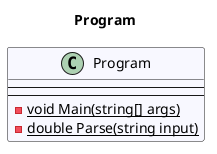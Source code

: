 @startuml Program
title Program
class Program #GhostWhite {
---
---
- {static} void Main(string[] args)
- {static} double Parse(string input)
}
@enduml
